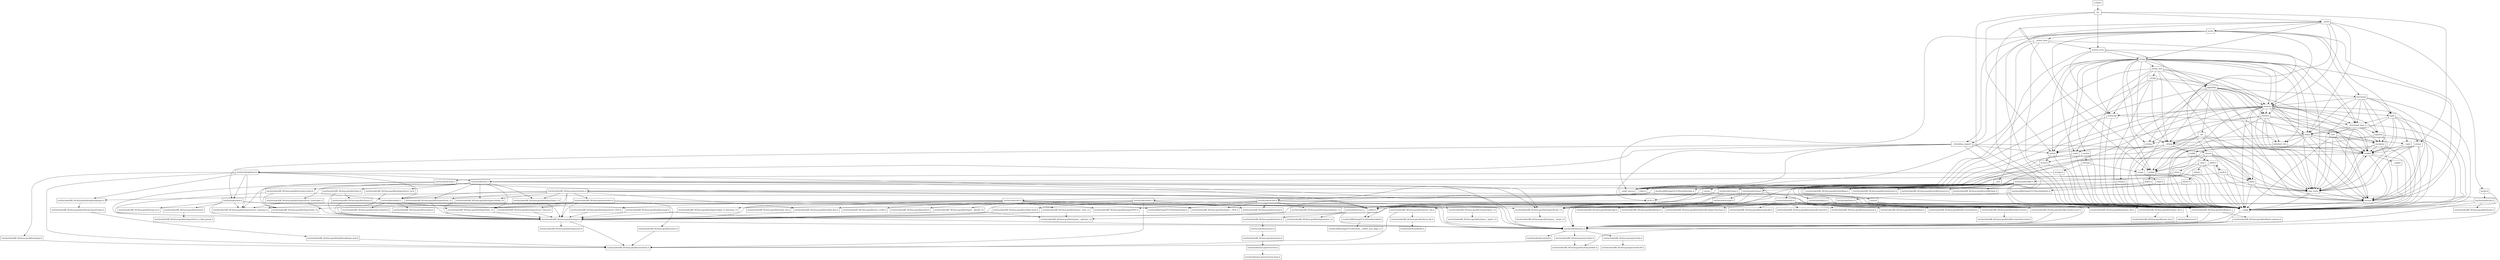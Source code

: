 digraph "dependencies" {
  header_0 [ shape="box", label="\<stdin\>" ];
  header_1 [ shape="box", label="ios" ];
  header_10 [ shape="box", label="/usr/include/pthread.h" ];
  header_100 [ shape="box", label="/usr/include/x86_64-linux-gnu/bits/types/cookie_io_functions_t.h" ];
  header_101 [ shape="box", label="/usr/include/x86_64-linux-gnu/bits/stdio_lim.h" ];
  header_102 [ shape="box", label="/usr/include/x86_64-linux-gnu/bits/sys_errlist.h" ];
  header_103 [ shape="box", label="/usr/include/x86_64-linux-gnu/bits/stdio.h" ];
  header_104 [ shape="box", label="memory" ];
  header_105 [ shape="box", label="typeinfo" ];
  header_106 [ shape="box", label="exception" ];
  header_107 [ shape="box", label="new" ];
  header_108 [ shape="box", label="iterator" ];
  header_109 [ shape="box", label="__functional_base" ];
  header_11 [ shape="box", label="iosfwd" ];
  header_110 [ shape="box", label="tuple" ];
  header_111 [ shape="box", label="stdexcept" ];
  header_112 [ shape="box", label="cassert" ];
  header_113 [ shape="box", label="/usr/include/assert.h" ];
  header_114 [ shape="box", label="atomic" ];
  header_115 [ shape="box", label="functional" ];
  header_116 [ shape="box", label="bit" ];
  header_117 [ shape="box", label="cwchar" ];
  header_118 [ shape="box", label="cwctype" ];
  header_119 [ shape="box", label="cctype" ];
  header_12 [ shape="box", label="wchar.h" ];
  header_120 [ shape="box", label="ctype.h" ];
  header_121 [ shape="box", label="/usr/include/ctype.h" ];
  header_122 [ shape="box", label="wctype.h" ];
  header_123 [ shape="box", label="/usr/include/wctype.h" ];
  header_124 [ shape="box", label="/usr/include/x86_64-linux-gnu/bits/wctype-wchar.h" ];
  header_125 [ shape="box", label="mutex" ];
  header_126 [ shape="box", label="__mutex_base" ];
  header_127 [ shape="box", label="chrono" ];
  header_128 [ shape="box", label="ctime" ];
  header_129 [ shape="box", label="/usr/include/time.h" ];
  header_13 [ shape="box", label="/usr/include/wchar.h" ];
  header_130 [ shape="box", label="/usr/include/x86_64-linux-gnu/bits/time.h" ];
  header_131 [ shape="box", label="/usr/include/x86_64-linux-gnu/bits/timex.h" ];
  header_132 [ shape="box", label="/usr/include/x86_64-linux-gnu/bits/types/struct_tm.h" ];
  header_133 [ shape="box", label="/usr/include/x86_64-linux-gnu/bits/types/struct_itimerspec.h" ];
  header_134 [ shape="box", label="ratio" ];
  header_135 [ shape="box", label="climits" ];
  header_136 [ shape="box", label="limits.h" ];
  header_137 [ shape="box", label="/usr/local/lib/clang/10.0.0/include/limits.h" ];
  header_138 [ shape="box", label="/usr/include/limits.h" ];
  header_139 [ shape="box", label="/usr/include/x86_64-linux-gnu/bits/posix1_lim.h" ];
  header_14 [ shape="box", label="/usr/include/x86_64-linux-gnu/bits/libc-header-start.h" ];
  header_140 [ shape="box", label="/usr/include/x86_64-linux-gnu/bits/local_lim.h" ];
  header_141 [ shape="box", label="/usr/include/linux/limits.h" ];
  header_142 [ shape="box", label="/usr/include/x86_64-linux-gnu/bits/posix2_lim.h" ];
  header_143 [ shape="box", label="/usr/include/x86_64-linux-gnu/bits/xopen_lim.h" ];
  header_144 [ shape="box", label="/usr/include/x86_64-linux-gnu/bits/uio_lim.h" ];
  header_145 [ shape="box", label="system_error" ];
  header_146 [ shape="box", label="__errc" ];
  header_147 [ shape="box", label="cerrno" ];
  header_148 [ shape="box", label="errno.h" ];
  header_149 [ shape="box", label="/usr/include/errno.h" ];
  header_15 [ shape="box", label="/usr/include/x86_64-linux-gnu/bits/floatn.h" ];
  header_150 [ shape="box", label="/usr/include/x86_64-linux-gnu/bits/errno.h" ];
  header_151 [ shape="box", label="/usr/include/linux/errno.h" ];
  header_152 [ shape="box", label="/usr/include/x86_64-linux-gnu/asm/errno.h" ];
  header_153 [ shape="box", label="/usr/include/asm-generic/errno.h" ];
  header_154 [ shape="box", label="/usr/include/asm-generic/errno-base.h" ];
  header_155 [ shape="box", label="/usr/include/x86_64-linux-gnu/bits/types/error_t.h" ];
  header_156 [ shape="box", label="__threading_support" ];
  header_157 [ shape="box", label="/usr/include/sched.h" ];
  header_158 [ shape="box", label="/usr/include/x86_64-linux-gnu/bits/sched.h" ];
  header_159 [ shape="box", label="/usr/include/x86_64-linux-gnu/bits/types/struct_sched_param.h" ];
  header_16 [ shape="box", label="/usr/include/x86_64-linux-gnu/bits/floatn-common.h" ];
  header_160 [ shape="box", label="/usr/include/x86_64-linux-gnu/bits/cpu-set.h" ];
  header_161 [ shape="box", label="/usr/include/x86_64-linux-gnu/bits/setjmp.h" ];
  header_162 [ shape="box", label="locale.h" ];
  header_163 [ shape="box", label="/usr/include/locale.h" ];
  header_164 [ shape="box", label="/usr/include/x86_64-linux-gnu/bits/locale.h" ];
  header_17 [ shape="box", label="stddef.h" ];
  header_18 [ shape="box", label="/usr/local/lib/clang/10.0.0/include/stddef.h" ];
  header_19 [ shape="box", label="/usr/local/lib/clang/10.0.0/include/stdarg.h" ];
  header_2 [ shape="box", label="__config" ];
  header_20 [ shape="box", label="/usr/include/x86_64-linux-gnu/bits/wchar.h" ];
  header_21 [ shape="box", label="/usr/include/x86_64-linux-gnu/bits/types/wint_t.h" ];
  header_22 [ shape="box", label="/usr/include/x86_64-linux-gnu/bits/types/mbstate_t.h" ];
  header_23 [ shape="box", label="/usr/include/x86_64-linux-gnu/bits/types/__mbstate_t.h" ];
  header_24 [ shape="box", label="/usr/include/x86_64-linux-gnu/bits/types/__FILE.h" ];
  header_25 [ shape="box", label="/usr/include/x86_64-linux-gnu/bits/types/FILE.h" ];
  header_26 [ shape="box", label="/usr/include/x86_64-linux-gnu/bits/types/locale_t.h" ];
  header_27 [ shape="box", label="/usr/include/x86_64-linux-gnu/bits/types/__locale_t.h" ];
  header_28 [ shape="box", label="__locale" ];
  header_29 [ shape="box", label="string" ];
  header_3 [ shape="box", label="/usr/include/features.h" ];
  header_30 [ shape="box", label="string_view" ];
  header_31 [ shape="box", label="__string" ];
  header_32 [ shape="box", label="algorithm" ];
  header_33 [ shape="box", label="initializer_list" ];
  header_34 [ shape="box", label="cstddef" ];
  header_35 [ shape="box", label="version" ];
  header_36 [ shape="box", label="/usr/local/lib/clang/10.0.0/include/__stddef_max_align_t.h" ];
  header_37 [ shape="box", label="__nullptr" ];
  header_38 [ shape="box", label="type_traits" ];
  header_39 [ shape="box", label="cstring" ];
  header_4 [ shape="box", label="/usr/include/stdc-predef.h" ];
  header_40 [ shape="box", label="string.h" ];
  header_41 [ shape="box", label="/usr/include/string.h" ];
  header_42 [ shape="box", label="/usr/include/strings.h" ];
  header_43 [ shape="box", label="utility" ];
  header_44 [ shape="box", label="__tuple" ];
  header_45 [ shape="box", label="cstdint" ];
  header_46 [ shape="box", label="stdint.h" ];
  header_47 [ shape="box", label="/usr/local/lib/clang/10.0.0/include/stdint.h" ];
  header_48 [ shape="box", label="/usr/include/stdint.h" ];
  header_49 [ shape="box", label="/usr/include/x86_64-linux-gnu/bits/types.h" ];
  header_5 [ shape="box", label="/usr/include/x86_64-linux-gnu/sys/cdefs.h" ];
  header_50 [ shape="box", label="/usr/include/x86_64-linux-gnu/bits/typesizes.h" ];
  header_51 [ shape="box", label="/usr/include/x86_64-linux-gnu/bits/stdint-intn.h" ];
  header_52 [ shape="box", label="/usr/include/x86_64-linux-gnu/bits/stdint-uintn.h" ];
  header_53 [ shape="box", label="__debug" ];
  header_54 [ shape="box", label="cstdlib" ];
  header_55 [ shape="box", label="stdlib.h" ];
  header_56 [ shape="box", label="/usr/include/stdlib.h" ];
  header_57 [ shape="box", label="/usr/include/x86_64-linux-gnu/bits/waitflags.h" ];
  header_58 [ shape="box", label="/usr/include/x86_64-linux-gnu/bits/waitstatus.h" ];
  header_59 [ shape="box", label="/usr/include/x86_64-linux-gnu/sys/types.h" ];
  header_6 [ shape="box", label="/usr/include/x86_64-linux-gnu/bits/wordsize.h" ];
  header_60 [ shape="box", label="/usr/include/x86_64-linux-gnu/bits/types/clock_t.h" ];
  header_61 [ shape="box", label="/usr/include/x86_64-linux-gnu/bits/types/clockid_t.h" ];
  header_62 [ shape="box", label="/usr/include/x86_64-linux-gnu/bits/types/time_t.h" ];
  header_63 [ shape="box", label="/usr/include/x86_64-linux-gnu/bits/types/timer_t.h" ];
  header_64 [ shape="box", label="/usr/include/endian.h" ];
  header_65 [ shape="box", label="/usr/include/x86_64-linux-gnu/bits/endian.h" ];
  header_66 [ shape="box", label="/usr/include/x86_64-linux-gnu/bits/byteswap.h" ];
  header_67 [ shape="box", label="/usr/include/x86_64-linux-gnu/bits/uintn-identity.h" ];
  header_68 [ shape="box", label="/usr/include/x86_64-linux-gnu/sys/select.h" ];
  header_69 [ shape="box", label="/usr/include/x86_64-linux-gnu/bits/select.h" ];
  header_7 [ shape="box", label="/usr/include/x86_64-linux-gnu/bits/long-double.h" ];
  header_70 [ shape="box", label="/usr/include/x86_64-linux-gnu/bits/types/sigset_t.h" ];
  header_71 [ shape="box", label="/usr/include/x86_64-linux-gnu/bits/types/__sigset_t.h" ];
  header_72 [ shape="box", label="/usr/include/x86_64-linux-gnu/bits/types/struct_timeval.h" ];
  header_73 [ shape="box", label="/usr/include/x86_64-linux-gnu/bits/types/struct_timespec.h" ];
  header_74 [ shape="box", label="/usr/include/x86_64-linux-gnu/bits/pthreadtypes.h" ];
  header_75 [ shape="box", label="/usr/include/x86_64-linux-gnu/bits/thread-shared-types.h" ];
  header_76 [ shape="box", label="/usr/include/x86_64-linux-gnu/bits/pthreadtypes-arch.h" ];
  header_77 [ shape="box", label="/usr/include/alloca.h" ];
  header_78 [ shape="box", label="/usr/include/x86_64-linux-gnu/bits/stdlib-bsearch.h" ];
  header_79 [ shape="box", label="/usr/include/x86_64-linux-gnu/bits/stdlib-float.h" ];
  header_8 [ shape="box", label="/usr/include/x86_64-linux-gnu/gnu/stubs.h" ];
  header_80 [ shape="box", label="math.h" ];
  header_81 [ shape="box", label="/usr/include/math.h" ];
  header_82 [ shape="box", label="/usr/include/x86_64-linux-gnu/bits/math-vector.h" ];
  header_83 [ shape="box", label="/usr/include/x86_64-linux-gnu/bits/libm-simd-decl-stubs.h" ];
  header_84 [ shape="box", label="/usr/include/x86_64-linux-gnu/bits/flt-eval-method.h" ];
  header_85 [ shape="box", label="/usr/include/x86_64-linux-gnu/bits/fp-logb.h" ];
  header_86 [ shape="box", label="/usr/include/x86_64-linux-gnu/bits/fp-fast.h" ];
  header_87 [ shape="box", label="/usr/include/x86_64-linux-gnu/bits/mathcalls-helper-functions.h" ];
  header_88 [ shape="box", label="/usr/include/x86_64-linux-gnu/bits/mathcalls.h" ];
  header_89 [ shape="box", label="/usr/include/x86_64-linux-gnu/bits/mathcalls-narrow.h" ];
  header_9 [ shape="box", label="/usr/include/x86_64-linux-gnu/gnu/stubs-64.h" ];
  header_90 [ shape="box", label="/usr/include/x86_64-linux-gnu/bits/iscanonical.h" ];
  header_91 [ shape="box", label="/usr/include/x86_64-linux-gnu/bits/mathinline.h" ];
  header_92 [ shape="box", label="limits" ];
  header_93 [ shape="box", label="__undef_macros" ];
  header_94 [ shape="box", label="cstdio" ];
  header_95 [ shape="box", label="stdio.h" ];
  header_96 [ shape="box", label="/usr/include/stdio.h" ];
  header_97 [ shape="box", label="/usr/include/x86_64-linux-gnu/bits/types/__fpos_t.h" ];
  header_98 [ shape="box", label="/usr/include/x86_64-linux-gnu/bits/types/__fpos64_t.h" ];
  header_99 [ shape="box", label="/usr/include/x86_64-linux-gnu/bits/types/struct_FILE.h" ];
  header_118 -> header_2;
  header_118 -> header_122;
  header_118 -> header_119;
  header_119 -> header_2;
  header_119 -> header_120;
  header_61 -> header_49;
  header_60 -> header_49;
  header_63 -> header_49;
  header_62 -> header_49;
  header_64 -> header_65;
  header_64 -> header_3;
  header_64 -> header_67;
  header_64 -> header_66;
  header_67 -> header_49;
  header_66 -> header_3;
  header_66 -> header_49;
  header_69 -> header_6;
  header_68 -> header_72;
  header_68 -> header_73;
  header_68 -> header_70;
  header_68 -> header_62;
  header_68 -> header_3;
  header_68 -> header_69;
  header_68 -> header_49;
  header_161 -> header_6;
  header_114 -> header_34;
  header_114 -> header_35;
  header_114 -> header_2;
  header_114 -> header_45;
  header_114 -> header_38;
  header_115 -> header_43;
  header_115 -> header_38;
  header_115 -> header_35;
  header_115 -> header_2;
  header_115 -> header_105;
  header_115 -> header_104;
  header_115 -> header_109;
  header_115 -> header_106;
  header_115 -> header_110;
  header_163 -> header_26;
  header_163 -> header_17;
  header_163 -> header_3;
  header_163 -> header_164;
  header_72 -> header_49;
  header_73 -> header_49;
  header_70 -> header_71;
  header_76 -> header_6;
  header_77 -> header_17;
  header_77 -> header_3;
  header_74 -> header_75;
  header_75 -> header_76;
  header_116 -> header_35;
  header_116 -> header_38;
  header_116 -> header_53;
  header_116 -> header_2;
  header_116 -> header_92;
  header_116 -> header_93;
  header_117 -> header_2;
  header_117 -> header_12;
  header_117 -> header_118;
  header_112 -> header_2;
  header_112 -> header_113;
  header_113 -> header_3;
  header_110 -> header_43;
  header_110 -> header_38;
  header_110 -> header_34;
  header_110 -> header_35;
  header_110 -> header_44;
  header_110 -> header_109;
  header_110 -> header_2;
  header_111 -> header_106;
  header_111 -> header_2;
  header_111 -> header_11;
  header_47 -> header_48;
  header_46 -> header_47;
  header_46 -> header_2;
  header_45 -> header_46;
  header_45 -> header_2;
  header_44 -> header_34;
  header_44 -> header_2;
  header_44 -> header_38;
  header_43 -> header_53;
  header_43 -> header_38;
  header_43 -> header_39;
  header_43 -> header_34;
  header_43 -> header_35;
  header_43 -> header_33;
  header_43 -> header_45;
  header_43 -> header_44;
  header_43 -> header_2;
  header_42 -> header_26;
  header_42 -> header_17;
  header_42 -> header_3;
  header_41 -> header_14;
  header_41 -> header_17;
  header_41 -> header_42;
  header_41 -> header_26;
  header_40 -> header_2;
  header_40 -> header_41;
  header_105 -> header_34;
  header_105 -> header_106;
  header_105 -> header_2;
  header_105 -> header_45;
  header_104 -> header_109;
  header_104 -> header_11;
  header_104 -> header_38;
  header_104 -> header_39;
  header_104 -> header_112;
  header_104 -> header_34;
  header_104 -> header_35;
  header_104 -> header_45;
  header_104 -> header_2;
  header_104 -> header_108;
  header_104 -> header_105;
  header_104 -> header_43;
  header_104 -> header_107;
  header_104 -> header_93;
  header_104 -> header_110;
  header_104 -> header_114;
  header_104 -> header_92;
  header_104 -> header_111;
  header_107 -> header_35;
  header_107 -> header_34;
  header_107 -> header_106;
  header_107 -> header_2;
  header_107 -> header_38;
  header_106 -> header_54;
  header_106 -> header_34;
  header_106 -> header_35;
  header_106 -> header_2;
  header_106 -> header_38;
  header_100 -> header_49;
  header_49 -> header_6;
  header_49 -> header_50;
  header_49 -> header_3;
  header_48 -> header_14;
  header_48 -> header_51;
  header_48 -> header_52;
  header_48 -> header_20;
  header_48 -> header_6;
  header_48 -> header_49;
  header_5 -> header_6;
  header_5 -> header_7;
  header_2 -> header_3;
  header_3 -> header_4;
  header_3 -> header_5;
  header_3 -> header_8;
  header_0 -> header_1;
  header_1 -> header_145;
  header_1 -> header_114;
  header_1 -> header_2;
  header_1 -> header_11;
  header_1 -> header_28;
  header_8 -> header_9;
  header_59 -> header_17;
  header_59 -> header_51;
  header_59 -> header_61;
  header_59 -> header_60;
  header_59 -> header_63;
  header_59 -> header_62;
  header_59 -> header_3;
  header_59 -> header_74;
  header_59 -> header_68;
  header_59 -> header_49;
  header_59 -> header_64;
  header_51 -> header_49;
  header_52 -> header_49;
  header_53 -> header_94;
  header_53 -> header_54;
  header_53 -> header_34;
  header_53 -> header_2;
  header_53 -> header_11;
  header_54 -> header_2;
  header_54 -> header_55;
  header_55 -> header_80;
  header_55 -> header_2;
  header_55 -> header_56;
  header_56 -> header_14;
  header_56 -> header_58;
  header_56 -> header_17;
  header_56 -> header_15;
  header_56 -> header_26;
  header_56 -> header_57;
  header_56 -> header_77;
  header_56 -> header_59;
  header_56 -> header_79;
  header_56 -> header_78;
  header_130 -> header_131;
  header_130 -> header_49;
  header_131 -> header_72;
  header_131 -> header_49;
  header_132 -> header_49;
  header_133 -> header_73;
  header_133 -> header_49;
  header_134 -> header_45;
  header_134 -> header_2;
  header_134 -> header_135;
  header_134 -> header_38;
  header_134 -> header_93;
  header_135 -> header_2;
  header_135 -> header_136;
  header_136 -> header_2;
  header_136 -> header_137;
  header_137 -> header_138;
  header_138 -> header_14;
  header_138 -> header_139;
  header_138 -> header_143;
  header_138 -> header_142;
  header_139 -> header_6;
  header_139 -> header_140;
  header_29 -> header_43;
  header_29 -> header_53;
  header_29 -> header_11;
  header_29 -> header_38;
  header_29 -> header_39;
  header_29 -> header_35;
  header_29 -> header_32;
  header_29 -> header_33;
  header_29 -> header_30;
  header_29 -> header_45;
  header_29 -> header_2;
  header_29 -> header_108;
  header_29 -> header_93;
  header_29 -> header_104;
  header_29 -> header_94;
  header_29 -> header_117;
  header_29 -> header_109;
  header_29 -> header_111;
  header_28 -> header_29;
  header_28 -> header_119;
  header_28 -> header_45;
  header_28 -> header_125;
  header_28 -> header_43;
  header_28 -> header_104;
  header_28 -> header_2;
  header_28 -> header_162;
  header_26 -> header_27;
  header_22 -> header_23;
  header_127 -> header_38;
  header_127 -> header_35;
  header_127 -> header_134;
  header_127 -> header_2;
  header_127 -> header_93;
  header_127 -> header_92;
  header_127 -> header_128;
  header_126 -> header_127;
  header_126 -> header_145;
  header_126 -> header_156;
  header_126 -> header_2;
  header_126 -> header_93;
  header_125 -> header_156;
  header_125 -> header_35;
  header_125 -> header_126;
  header_125 -> header_45;
  header_125 -> header_2;
  header_125 -> header_104;
  header_125 -> header_115;
  header_125 -> header_110;
  header_125 -> header_93;
  header_124 -> header_21;
  header_124 -> header_64;
  header_124 -> header_49;
  header_123 -> header_26;
  header_123 -> header_124;
  header_123 -> header_21;
  header_123 -> header_3;
  header_123 -> header_49;
  header_122 -> header_123;
  header_122 -> header_2;
  header_121 -> header_26;
  header_121 -> header_3;
  header_121 -> header_49;
  header_121 -> header_64;
  header_120 -> header_2;
  header_120 -> header_121;
  header_129 -> header_61;
  header_129 -> header_17;
  header_129 -> header_73;
  header_129 -> header_26;
  header_129 -> header_63;
  header_129 -> header_130;
  header_129 -> header_60;
  header_129 -> header_132;
  header_129 -> header_62;
  header_129 -> header_3;
  header_129 -> header_133;
  header_128 -> header_2;
  header_128 -> header_129;
  header_38 -> header_34;
  header_38 -> header_35;
  header_38 -> header_2;
  header_39 -> header_2;
  header_39 -> header_40;
  header_37 -> header_2;
  header_34 -> header_18;
  header_34 -> header_35;
  header_34 -> header_2;
  header_34 -> header_38;
  header_34 -> header_37;
  header_35 -> header_2;
  header_32 -> header_53;
  header_32 -> header_2;
  header_32 -> header_38;
  header_32 -> header_39;
  header_32 -> header_34;
  header_32 -> header_35;
  header_32 -> header_33;
  header_32 -> header_43;
  header_32 -> header_108;
  header_32 -> header_116;
  header_32 -> header_104;
  header_32 -> header_115;
  header_32 -> header_93;
  header_33 -> header_34;
  header_33 -> header_2;
  header_30 -> header_53;
  header_30 -> header_35;
  header_30 -> header_32;
  header_30 -> header_31;
  header_30 -> header_2;
  header_30 -> header_108;
  header_30 -> header_93;
  header_30 -> header_92;
  header_30 -> header_111;
  header_31 -> header_53;
  header_31 -> header_32;
  header_31 -> header_2;
  header_31 -> header_94;
  header_31 -> header_104;
  header_31 -> header_93;
  header_152 -> header_153;
  header_153 -> header_154;
  header_150 -> header_151;
  header_151 -> header_152;
  header_156 -> header_10;
  header_156 -> header_11;
  header_156 -> header_148;
  header_156 -> header_127;
  header_156 -> header_2;
  header_156 -> header_93;
  header_156 -> header_157;
  header_157 -> header_17;
  header_157 -> header_158;
  header_157 -> header_73;
  header_157 -> header_62;
  header_157 -> header_3;
  header_157 -> header_160;
  header_157 -> header_49;
  header_158 -> header_159;
  header_109 -> header_38;
  header_109 -> header_43;
  header_109 -> header_105;
  header_109 -> header_2;
  header_109 -> header_107;
  header_109 -> header_106;
  header_108 -> header_53;
  header_108 -> header_11;
  header_108 -> header_38;
  header_108 -> header_34;
  header_108 -> header_35;
  header_108 -> header_33;
  header_108 -> header_109;
  header_108 -> header_2;
  header_82 -> header_83;
  header_81 -> header_14;
  header_81 -> header_15;
  header_81 -> header_90;
  header_81 -> header_91;
  header_81 -> header_89;
  header_81 -> header_88;
  header_81 -> header_49;
  header_81 -> header_82;
  header_81 -> header_87;
  header_81 -> header_86;
  header_81 -> header_85;
  header_81 -> header_84;
  header_80 -> header_92;
  header_80 -> header_81;
  header_80 -> header_2;
  header_80 -> header_55;
  header_80 -> header_38;
  header_140 -> header_141;
  header_143 -> header_144;
  header_145 -> header_29;
  header_145 -> header_111;
  header_145 -> header_109;
  header_145 -> header_38;
  header_145 -> header_146;
  header_147 -> header_148;
  header_147 -> header_2;
  header_146 -> header_2;
  header_146 -> header_147;
  header_149 -> header_150;
  header_149 -> header_3;
  header_149 -> header_155;
  header_148 -> header_149;
  header_148 -> header_2;
  header_14 -> header_3;
  header_15 -> header_16;
  header_15 -> header_3;
  header_16 -> header_7;
  header_16 -> header_3;
  header_17 -> header_18;
  header_10 -> header_157;
  header_10 -> header_6;
  header_10 -> header_73;
  header_10 -> header_3;
  header_10 -> header_74;
  header_10 -> header_161;
  header_10 -> header_129;
  header_10 -> header_64;
  header_11 -> header_2;
  header_11 -> header_12;
  header_12 -> header_2;
  header_12 -> header_13;
  header_13 -> header_14;
  header_13 -> header_15;
  header_13 -> header_17;
  header_13 -> header_25;
  header_13 -> header_24;
  header_13 -> header_26;
  header_13 -> header_21;
  header_13 -> header_19;
  header_13 -> header_20;
  header_13 -> header_22;
  header_18 -> header_36;
  header_98 -> header_23;
  header_98 -> header_49;
  header_99 -> header_49;
  header_94 -> header_95;
  header_94 -> header_2;
  header_95 -> header_96;
  header_95 -> header_2;
  header_96 -> header_14;
  header_96 -> header_17;
  header_96 -> header_25;
  header_96 -> header_24;
  header_96 -> header_19;
  header_96 -> header_103;
  header_96 -> header_98;
  header_96 -> header_99;
  header_96 -> header_97;
  header_96 -> header_101;
  header_96 -> header_100;
  header_96 -> header_49;
  header_96 -> header_102;
  header_97 -> header_23;
  header_97 -> header_49;
  header_92 -> header_35;
  header_92 -> header_2;
  header_92 -> header_38;
  header_92 -> header_93;
  header_162 -> header_163;
  header_162 -> header_2;
}
